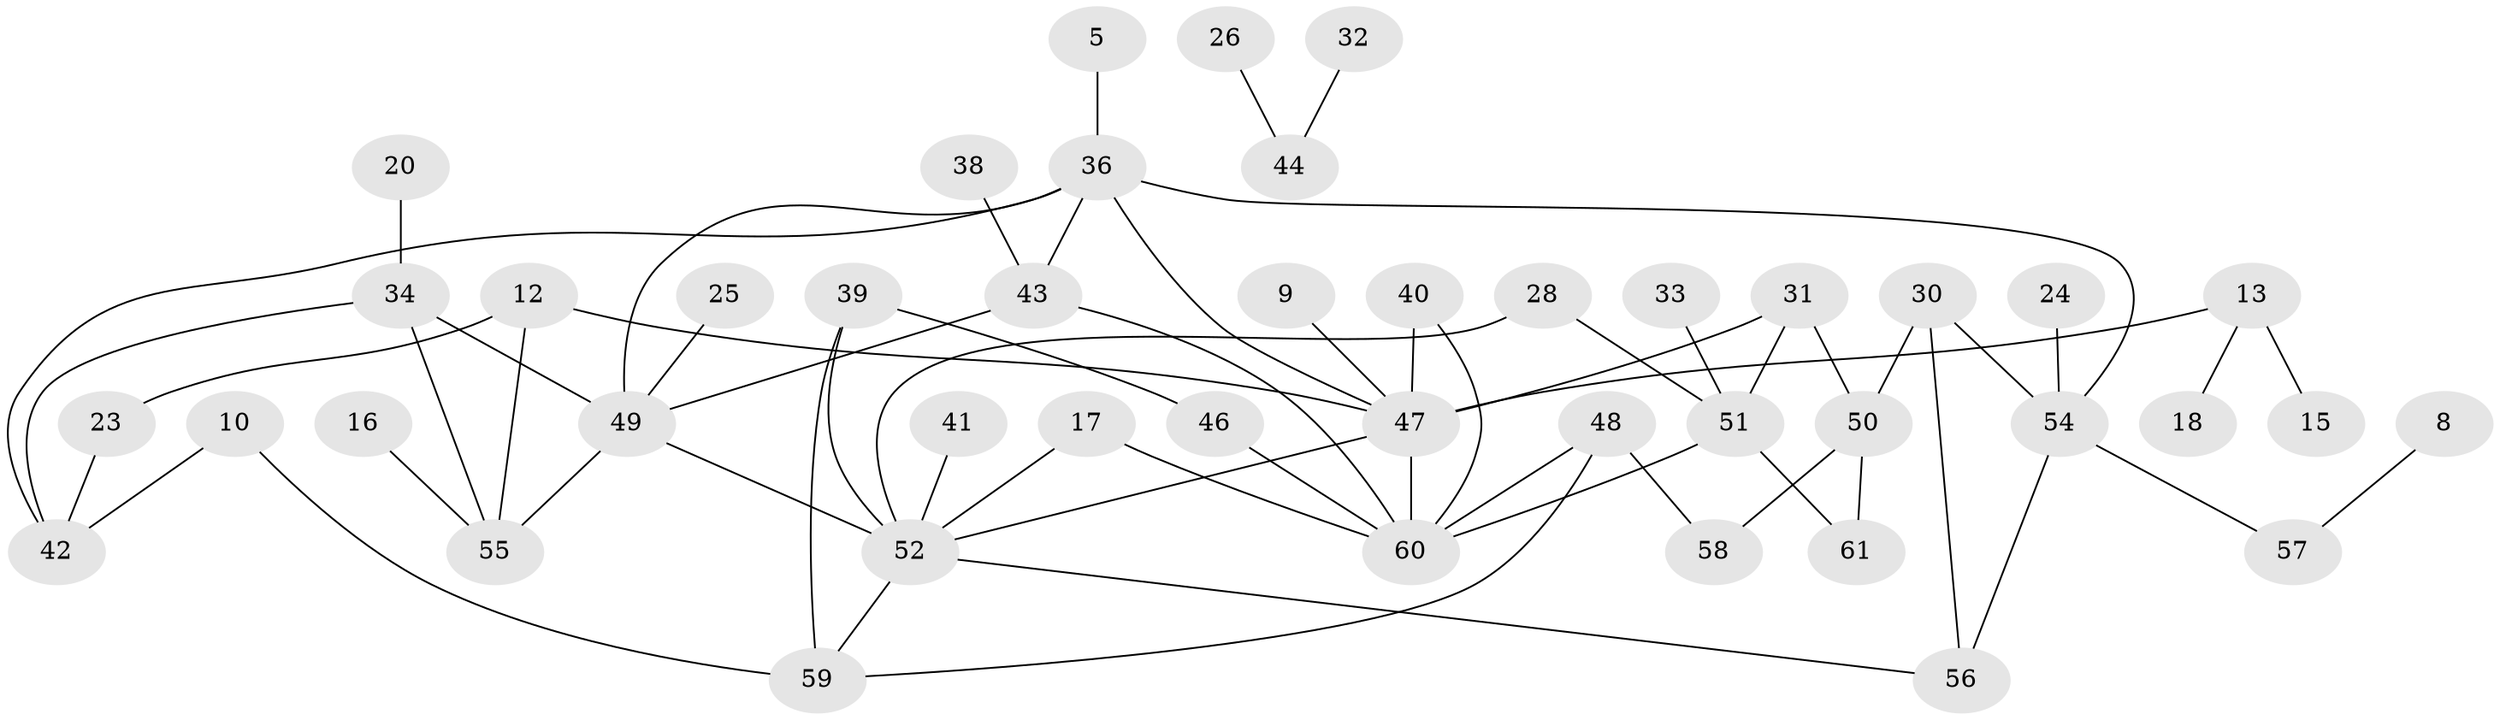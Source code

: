 // original degree distribution, {0: 0.13934426229508196, 4: 0.03278688524590164, 2: 0.3524590163934426, 3: 0.19672131147540983, 1: 0.21311475409836064, 8: 0.00819672131147541, 7: 0.00819672131147541, 5: 0.040983606557377046, 6: 0.00819672131147541}
// Generated by graph-tools (version 1.1) at 2025/49/03/09/25 03:49:12]
// undirected, 44 vertices, 62 edges
graph export_dot {
graph [start="1"]
  node [color=gray90,style=filled];
  5;
  8;
  9;
  10;
  12;
  13;
  15;
  16;
  17;
  18;
  20;
  23;
  24;
  25;
  26;
  28;
  30;
  31;
  32;
  33;
  34;
  36;
  38;
  39;
  40;
  41;
  42;
  43;
  44;
  46;
  47;
  48;
  49;
  50;
  51;
  52;
  54;
  55;
  56;
  57;
  58;
  59;
  60;
  61;
  5 -- 36 [weight=1.0];
  8 -- 57 [weight=1.0];
  9 -- 47 [weight=1.0];
  10 -- 42 [weight=1.0];
  10 -- 59 [weight=1.0];
  12 -- 23 [weight=1.0];
  12 -- 47 [weight=1.0];
  12 -- 55 [weight=1.0];
  13 -- 15 [weight=1.0];
  13 -- 18 [weight=1.0];
  13 -- 47 [weight=1.0];
  16 -- 55 [weight=1.0];
  17 -- 52 [weight=1.0];
  17 -- 60 [weight=1.0];
  20 -- 34 [weight=1.0];
  23 -- 42 [weight=1.0];
  24 -- 54 [weight=1.0];
  25 -- 49 [weight=1.0];
  26 -- 44 [weight=1.0];
  28 -- 51 [weight=1.0];
  28 -- 52 [weight=1.0];
  30 -- 50 [weight=1.0];
  30 -- 54 [weight=1.0];
  30 -- 56 [weight=1.0];
  31 -- 47 [weight=1.0];
  31 -- 50 [weight=1.0];
  31 -- 51 [weight=1.0];
  32 -- 44 [weight=1.0];
  33 -- 51 [weight=1.0];
  34 -- 42 [weight=1.0];
  34 -- 49 [weight=1.0];
  34 -- 55 [weight=1.0];
  36 -- 42 [weight=1.0];
  36 -- 43 [weight=1.0];
  36 -- 47 [weight=1.0];
  36 -- 49 [weight=1.0];
  36 -- 54 [weight=1.0];
  38 -- 43 [weight=1.0];
  39 -- 46 [weight=1.0];
  39 -- 52 [weight=1.0];
  39 -- 59 [weight=1.0];
  40 -- 47 [weight=1.0];
  40 -- 60 [weight=1.0];
  41 -- 52 [weight=1.0];
  43 -- 49 [weight=1.0];
  43 -- 60 [weight=1.0];
  46 -- 60 [weight=1.0];
  47 -- 52 [weight=1.0];
  47 -- 60 [weight=1.0];
  48 -- 58 [weight=1.0];
  48 -- 59 [weight=1.0];
  48 -- 60 [weight=1.0];
  49 -- 52 [weight=1.0];
  49 -- 55 [weight=1.0];
  50 -- 58 [weight=1.0];
  50 -- 61 [weight=1.0];
  51 -- 60 [weight=1.0];
  51 -- 61 [weight=1.0];
  52 -- 56 [weight=1.0];
  52 -- 59 [weight=1.0];
  54 -- 56 [weight=1.0];
  54 -- 57 [weight=1.0];
}
